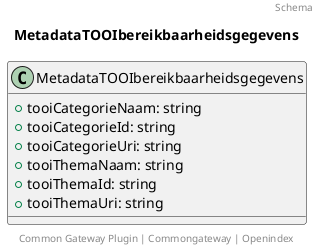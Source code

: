 @startuml
title: MetadataTOOIbereikbaarheidsgegevens
footer: Common Gateway Plugin | Commongateway | Openindex 
header: Schema

class MetadataTOOIbereikbaarheidsgegevens {
  + tooiCategorieNaam: string
  + tooiCategorieId: string
  + tooiCategorieUri: string
  + tooiThemaNaam: string
  + tooiThemaId: string
  + tooiThemaUri: string
}
@enduml
